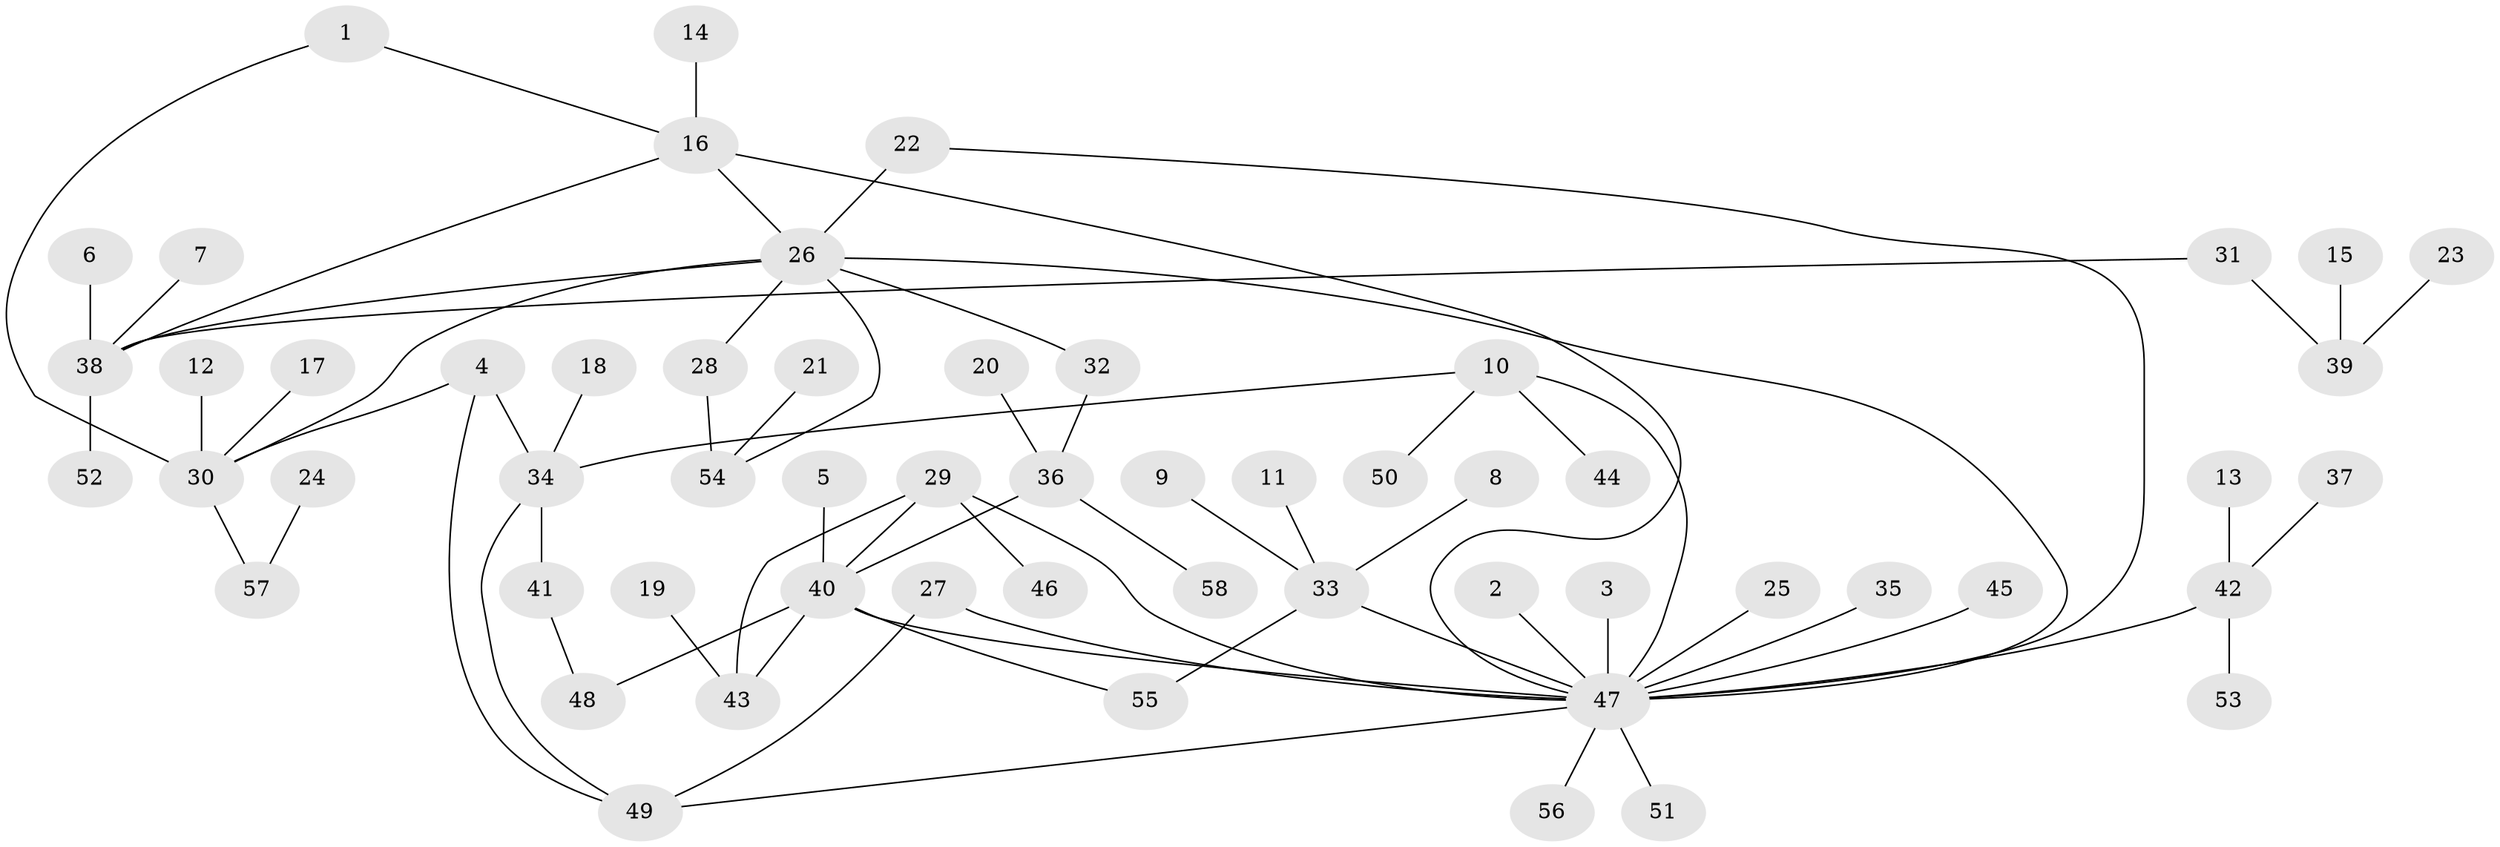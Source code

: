 // original degree distribution, {6: 0.008620689655172414, 19: 0.008620689655172414, 9: 0.017241379310344827, 7: 0.034482758620689655, 2: 0.13793103448275862, 4: 0.0603448275862069, 3: 0.13793103448275862, 1: 0.5689655172413793, 5: 0.02586206896551724}
// Generated by graph-tools (version 1.1) at 2025/49/03/09/25 03:49:59]
// undirected, 58 vertices, 71 edges
graph export_dot {
graph [start="1"]
  node [color=gray90,style=filled];
  1;
  2;
  3;
  4;
  5;
  6;
  7;
  8;
  9;
  10;
  11;
  12;
  13;
  14;
  15;
  16;
  17;
  18;
  19;
  20;
  21;
  22;
  23;
  24;
  25;
  26;
  27;
  28;
  29;
  30;
  31;
  32;
  33;
  34;
  35;
  36;
  37;
  38;
  39;
  40;
  41;
  42;
  43;
  44;
  45;
  46;
  47;
  48;
  49;
  50;
  51;
  52;
  53;
  54;
  55;
  56;
  57;
  58;
  1 -- 16 [weight=1.0];
  1 -- 30 [weight=1.0];
  2 -- 47 [weight=1.0];
  3 -- 47 [weight=1.0];
  4 -- 30 [weight=1.0];
  4 -- 34 [weight=1.0];
  4 -- 49 [weight=1.0];
  5 -- 40 [weight=1.0];
  6 -- 38 [weight=1.0];
  7 -- 38 [weight=1.0];
  8 -- 33 [weight=1.0];
  9 -- 33 [weight=1.0];
  10 -- 34 [weight=1.0];
  10 -- 44 [weight=1.0];
  10 -- 47 [weight=1.0];
  10 -- 50 [weight=1.0];
  11 -- 33 [weight=1.0];
  12 -- 30 [weight=1.0];
  13 -- 42 [weight=1.0];
  14 -- 16 [weight=1.0];
  15 -- 39 [weight=1.0];
  16 -- 26 [weight=1.0];
  16 -- 38 [weight=1.0];
  16 -- 47 [weight=1.0];
  17 -- 30 [weight=1.0];
  18 -- 34 [weight=1.0];
  19 -- 43 [weight=1.0];
  20 -- 36 [weight=1.0];
  21 -- 54 [weight=1.0];
  22 -- 26 [weight=1.0];
  22 -- 47 [weight=1.0];
  23 -- 39 [weight=1.0];
  24 -- 57 [weight=1.0];
  25 -- 47 [weight=1.0];
  26 -- 28 [weight=1.0];
  26 -- 30 [weight=1.0];
  26 -- 32 [weight=1.0];
  26 -- 38 [weight=1.0];
  26 -- 47 [weight=1.0];
  26 -- 54 [weight=1.0];
  27 -- 47 [weight=1.0];
  27 -- 49 [weight=1.0];
  28 -- 54 [weight=1.0];
  29 -- 40 [weight=1.0];
  29 -- 43 [weight=1.0];
  29 -- 46 [weight=1.0];
  29 -- 47 [weight=1.0];
  30 -- 57 [weight=1.0];
  31 -- 38 [weight=1.0];
  31 -- 39 [weight=1.0];
  32 -- 36 [weight=1.0];
  33 -- 47 [weight=1.0];
  33 -- 55 [weight=1.0];
  34 -- 41 [weight=1.0];
  34 -- 49 [weight=1.0];
  35 -- 47 [weight=1.0];
  36 -- 40 [weight=1.0];
  36 -- 58 [weight=1.0];
  37 -- 42 [weight=1.0];
  38 -- 52 [weight=1.0];
  40 -- 43 [weight=1.0];
  40 -- 47 [weight=1.0];
  40 -- 48 [weight=1.0];
  40 -- 55 [weight=1.0];
  41 -- 48 [weight=1.0];
  42 -- 47 [weight=1.0];
  42 -- 53 [weight=1.0];
  45 -- 47 [weight=1.0];
  47 -- 49 [weight=1.0];
  47 -- 51 [weight=1.0];
  47 -- 56 [weight=1.0];
}

